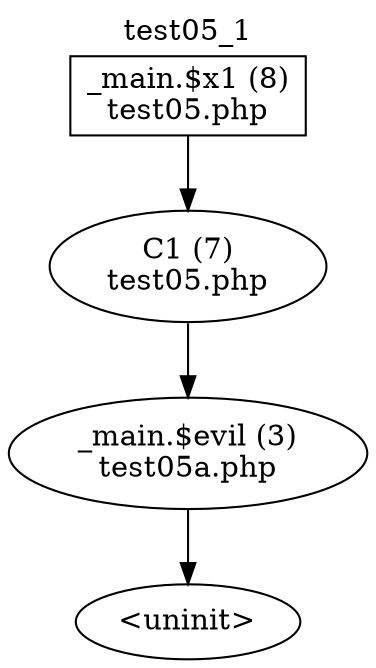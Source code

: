 digraph cfg {
  label="test05_1";
  labelloc=t;
  n1 [shape=box, label="_main.$x1 (8)\ntest05.php"];
  n2 [shape=ellipse, label="C1 (7)\ntest05.php"];
  n3 [shape=ellipse, label="_main.$evil (3)\ntest05a.php"];
  n4 [shape=ellipse, label="<uninit>"];
  n1 -> n2;
  n2 -> n3;
  n3 -> n4;
}
